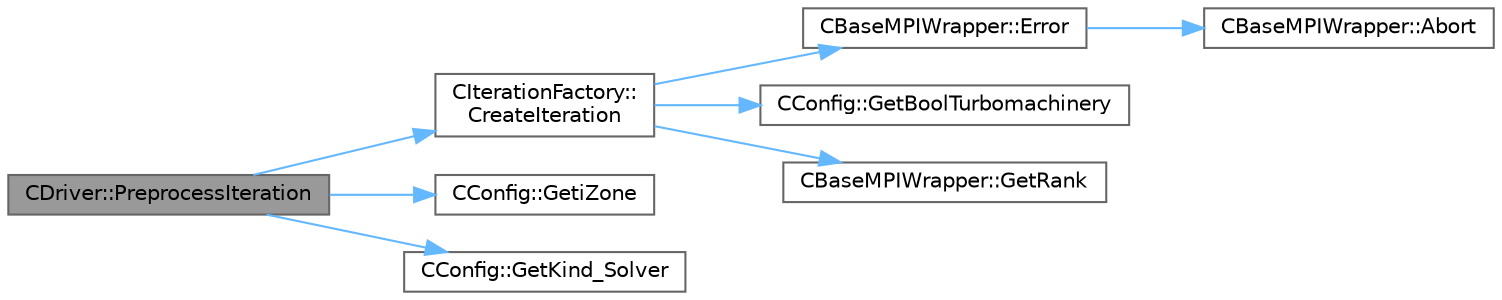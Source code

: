 digraph "CDriver::PreprocessIteration"
{
 // LATEX_PDF_SIZE
  bgcolor="transparent";
  edge [fontname=Helvetica,fontsize=10,labelfontname=Helvetica,labelfontsize=10];
  node [fontname=Helvetica,fontsize=10,shape=box,height=0.2,width=0.4];
  rankdir="LR";
  Node1 [id="Node000001",label="CDriver::PreprocessIteration",height=0.2,width=0.4,color="gray40", fillcolor="grey60", style="filled", fontcolor="black",tooltip="Definition of the physics iteration class or within a single zone."];
  Node1 -> Node2 [id="edge1_Node000001_Node000002",color="steelblue1",style="solid",tooltip=" "];
  Node2 [id="Node000002",label="CIterationFactory::\lCreateIteration",height=0.2,width=0.4,color="grey40", fillcolor="white", style="filled",URL="$classCIterationFactory.html#a9ea29c0b42215eafa9aa8e1265bed93b",tooltip="Create a new iteration instance based on the current main solver."];
  Node2 -> Node3 [id="edge2_Node000002_Node000003",color="steelblue1",style="solid",tooltip=" "];
  Node3 [id="Node000003",label="CBaseMPIWrapper::Error",height=0.2,width=0.4,color="grey40", fillcolor="white", style="filled",URL="$classCBaseMPIWrapper.html#a04457c47629bda56704e6a8804833eeb",tooltip=" "];
  Node3 -> Node4 [id="edge3_Node000003_Node000004",color="steelblue1",style="solid",tooltip=" "];
  Node4 [id="Node000004",label="CBaseMPIWrapper::Abort",height=0.2,width=0.4,color="grey40", fillcolor="white", style="filled",URL="$classCBaseMPIWrapper.html#af7297d861dca86b45cf561b6ab642e8f",tooltip=" "];
  Node2 -> Node5 [id="edge4_Node000002_Node000005",color="steelblue1",style="solid",tooltip=" "];
  Node5 [id="Node000005",label="CConfig::GetBoolTurbomachinery",height=0.2,width=0.4,color="grey40", fillcolor="white", style="filled",URL="$classCConfig.html#a9e487db59e70e83ca75e919e084cb9b9",tooltip="Verify if there is Turbomachinery performance option specified from config file."];
  Node2 -> Node6 [id="edge5_Node000002_Node000006",color="steelblue1",style="solid",tooltip=" "];
  Node6 [id="Node000006",label="CBaseMPIWrapper::GetRank",height=0.2,width=0.4,color="grey40", fillcolor="white", style="filled",URL="$classCBaseMPIWrapper.html#a63e1f265b788b4e56cb7ebdeba29b78e",tooltip=" "];
  Node1 -> Node7 [id="edge6_Node000001_Node000007",color="steelblue1",style="solid",tooltip=" "];
  Node7 [id="Node000007",label="CConfig::GetiZone",height=0.2,width=0.4,color="grey40", fillcolor="white", style="filled",URL="$classCConfig.html#a1d6335b8fdef6fbcd9a08f7503d73ec1",tooltip="Provides the number of varaibles."];
  Node1 -> Node8 [id="edge7_Node000001_Node000008",color="steelblue1",style="solid",tooltip=" "];
  Node8 [id="Node000008",label="CConfig::GetKind_Solver",height=0.2,width=0.4,color="grey40", fillcolor="white", style="filled",URL="$classCConfig.html#a77312cf52a5ba2cc1239b7cee6fce7a7",tooltip="Governing equations of the flow (it can be different from the run time equation)."];
}
